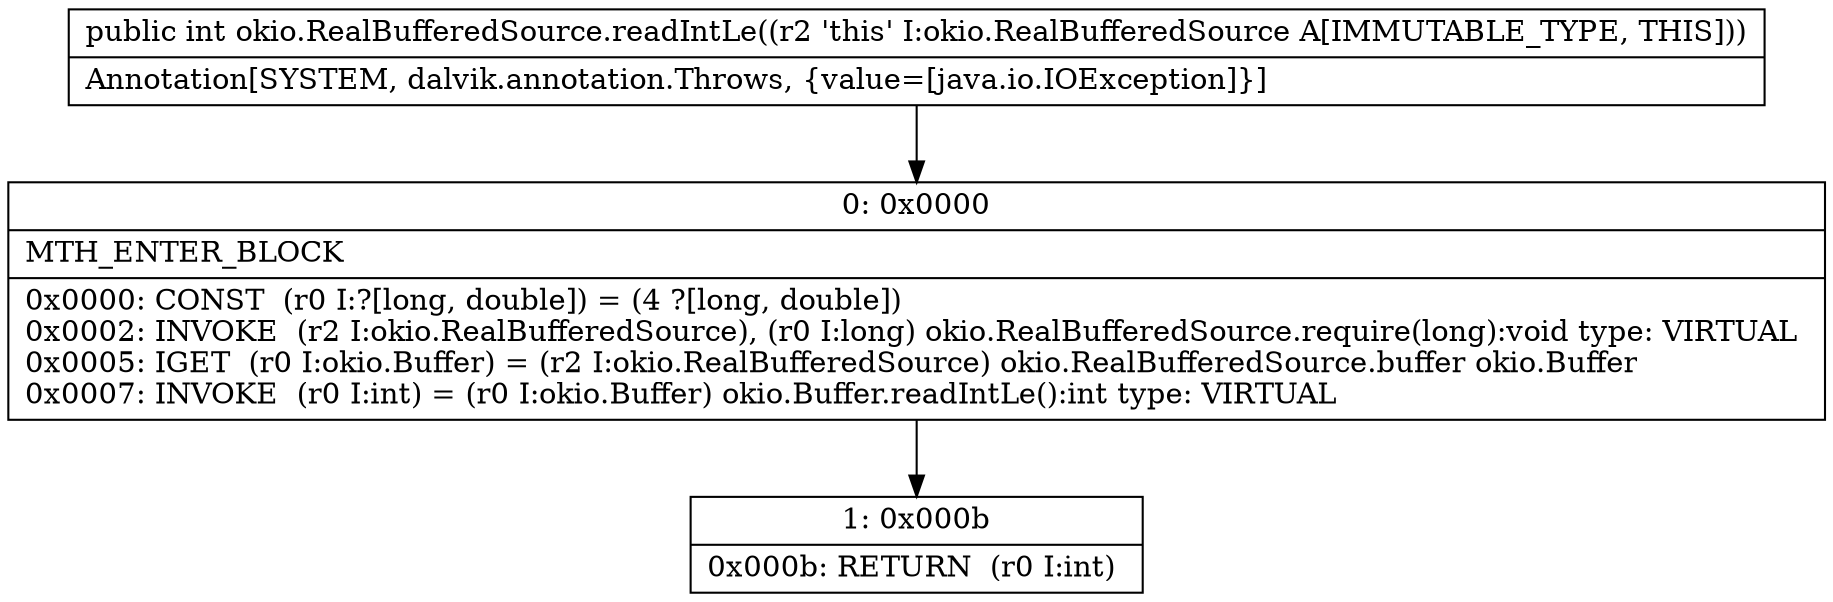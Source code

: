 digraph "CFG forokio.RealBufferedSource.readIntLe()I" {
Node_0 [shape=record,label="{0\:\ 0x0000|MTH_ENTER_BLOCK\l|0x0000: CONST  (r0 I:?[long, double]) = (4 ?[long, double]) \l0x0002: INVOKE  (r2 I:okio.RealBufferedSource), (r0 I:long) okio.RealBufferedSource.require(long):void type: VIRTUAL \l0x0005: IGET  (r0 I:okio.Buffer) = (r2 I:okio.RealBufferedSource) okio.RealBufferedSource.buffer okio.Buffer \l0x0007: INVOKE  (r0 I:int) = (r0 I:okio.Buffer) okio.Buffer.readIntLe():int type: VIRTUAL \l}"];
Node_1 [shape=record,label="{1\:\ 0x000b|0x000b: RETURN  (r0 I:int) \l}"];
MethodNode[shape=record,label="{public int okio.RealBufferedSource.readIntLe((r2 'this' I:okio.RealBufferedSource A[IMMUTABLE_TYPE, THIS]))  | Annotation[SYSTEM, dalvik.annotation.Throws, \{value=[java.io.IOException]\}]\l}"];
MethodNode -> Node_0;
Node_0 -> Node_1;
}

